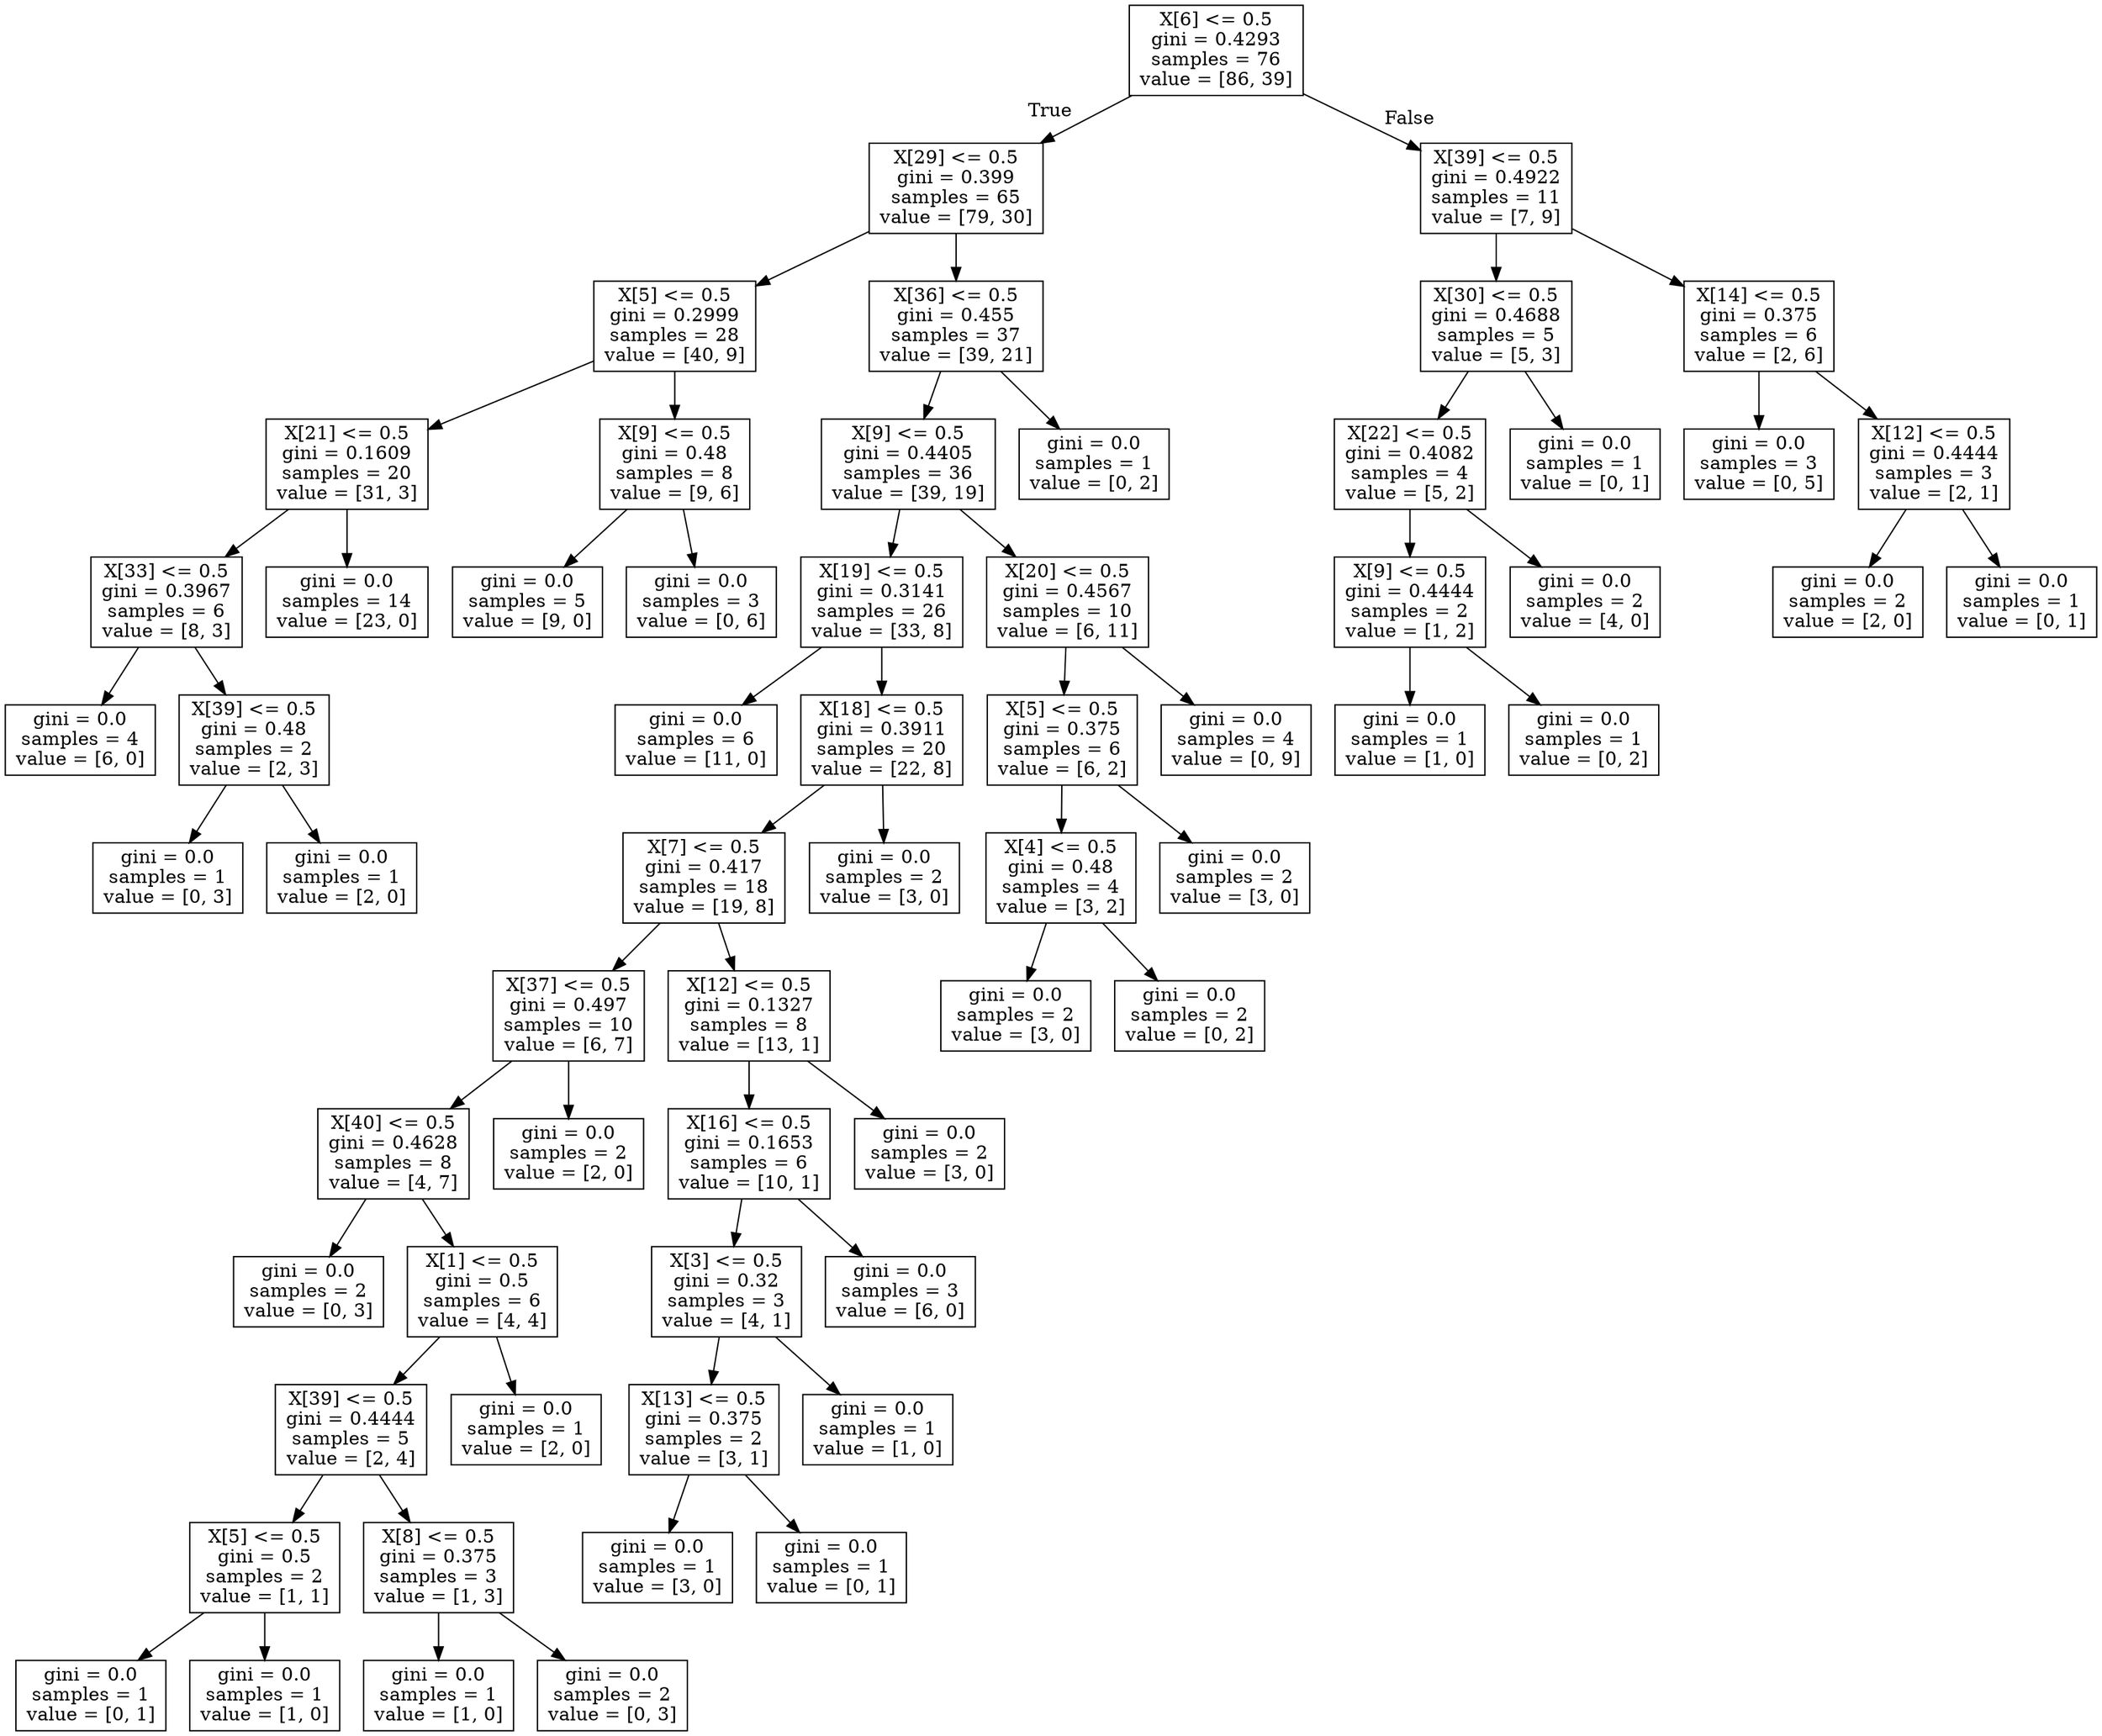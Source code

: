 digraph Tree {
node [shape=box] ;
0 [label="X[6] <= 0.5\ngini = 0.4293\nsamples = 76\nvalue = [86, 39]"] ;
1 [label="X[29] <= 0.5\ngini = 0.399\nsamples = 65\nvalue = [79, 30]"] ;
0 -> 1 [labeldistance=2.5, labelangle=45, headlabel="True"] ;
2 [label="X[5] <= 0.5\ngini = 0.2999\nsamples = 28\nvalue = [40, 9]"] ;
1 -> 2 ;
3 [label="X[21] <= 0.5\ngini = 0.1609\nsamples = 20\nvalue = [31, 3]"] ;
2 -> 3 ;
4 [label="X[33] <= 0.5\ngini = 0.3967\nsamples = 6\nvalue = [8, 3]"] ;
3 -> 4 ;
5 [label="gini = 0.0\nsamples = 4\nvalue = [6, 0]"] ;
4 -> 5 ;
6 [label="X[39] <= 0.5\ngini = 0.48\nsamples = 2\nvalue = [2, 3]"] ;
4 -> 6 ;
7 [label="gini = 0.0\nsamples = 1\nvalue = [0, 3]"] ;
6 -> 7 ;
8 [label="gini = 0.0\nsamples = 1\nvalue = [2, 0]"] ;
6 -> 8 ;
9 [label="gini = 0.0\nsamples = 14\nvalue = [23, 0]"] ;
3 -> 9 ;
10 [label="X[9] <= 0.5\ngini = 0.48\nsamples = 8\nvalue = [9, 6]"] ;
2 -> 10 ;
11 [label="gini = 0.0\nsamples = 5\nvalue = [9, 0]"] ;
10 -> 11 ;
12 [label="gini = 0.0\nsamples = 3\nvalue = [0, 6]"] ;
10 -> 12 ;
13 [label="X[36] <= 0.5\ngini = 0.455\nsamples = 37\nvalue = [39, 21]"] ;
1 -> 13 ;
14 [label="X[9] <= 0.5\ngini = 0.4405\nsamples = 36\nvalue = [39, 19]"] ;
13 -> 14 ;
15 [label="X[19] <= 0.5\ngini = 0.3141\nsamples = 26\nvalue = [33, 8]"] ;
14 -> 15 ;
16 [label="gini = 0.0\nsamples = 6\nvalue = [11, 0]"] ;
15 -> 16 ;
17 [label="X[18] <= 0.5\ngini = 0.3911\nsamples = 20\nvalue = [22, 8]"] ;
15 -> 17 ;
18 [label="X[7] <= 0.5\ngini = 0.417\nsamples = 18\nvalue = [19, 8]"] ;
17 -> 18 ;
19 [label="X[37] <= 0.5\ngini = 0.497\nsamples = 10\nvalue = [6, 7]"] ;
18 -> 19 ;
20 [label="X[40] <= 0.5\ngini = 0.4628\nsamples = 8\nvalue = [4, 7]"] ;
19 -> 20 ;
21 [label="gini = 0.0\nsamples = 2\nvalue = [0, 3]"] ;
20 -> 21 ;
22 [label="X[1] <= 0.5\ngini = 0.5\nsamples = 6\nvalue = [4, 4]"] ;
20 -> 22 ;
23 [label="X[39] <= 0.5\ngini = 0.4444\nsamples = 5\nvalue = [2, 4]"] ;
22 -> 23 ;
24 [label="X[5] <= 0.5\ngini = 0.5\nsamples = 2\nvalue = [1, 1]"] ;
23 -> 24 ;
25 [label="gini = 0.0\nsamples = 1\nvalue = [0, 1]"] ;
24 -> 25 ;
26 [label="gini = 0.0\nsamples = 1\nvalue = [1, 0]"] ;
24 -> 26 ;
27 [label="X[8] <= 0.5\ngini = 0.375\nsamples = 3\nvalue = [1, 3]"] ;
23 -> 27 ;
28 [label="gini = 0.0\nsamples = 1\nvalue = [1, 0]"] ;
27 -> 28 ;
29 [label="gini = 0.0\nsamples = 2\nvalue = [0, 3]"] ;
27 -> 29 ;
30 [label="gini = 0.0\nsamples = 1\nvalue = [2, 0]"] ;
22 -> 30 ;
31 [label="gini = 0.0\nsamples = 2\nvalue = [2, 0]"] ;
19 -> 31 ;
32 [label="X[12] <= 0.5\ngini = 0.1327\nsamples = 8\nvalue = [13, 1]"] ;
18 -> 32 ;
33 [label="X[16] <= 0.5\ngini = 0.1653\nsamples = 6\nvalue = [10, 1]"] ;
32 -> 33 ;
34 [label="X[3] <= 0.5\ngini = 0.32\nsamples = 3\nvalue = [4, 1]"] ;
33 -> 34 ;
35 [label="X[13] <= 0.5\ngini = 0.375\nsamples = 2\nvalue = [3, 1]"] ;
34 -> 35 ;
36 [label="gini = 0.0\nsamples = 1\nvalue = [3, 0]"] ;
35 -> 36 ;
37 [label="gini = 0.0\nsamples = 1\nvalue = [0, 1]"] ;
35 -> 37 ;
38 [label="gini = 0.0\nsamples = 1\nvalue = [1, 0]"] ;
34 -> 38 ;
39 [label="gini = 0.0\nsamples = 3\nvalue = [6, 0]"] ;
33 -> 39 ;
40 [label="gini = 0.0\nsamples = 2\nvalue = [3, 0]"] ;
32 -> 40 ;
41 [label="gini = 0.0\nsamples = 2\nvalue = [3, 0]"] ;
17 -> 41 ;
42 [label="X[20] <= 0.5\ngini = 0.4567\nsamples = 10\nvalue = [6, 11]"] ;
14 -> 42 ;
43 [label="X[5] <= 0.5\ngini = 0.375\nsamples = 6\nvalue = [6, 2]"] ;
42 -> 43 ;
44 [label="X[4] <= 0.5\ngini = 0.48\nsamples = 4\nvalue = [3, 2]"] ;
43 -> 44 ;
45 [label="gini = 0.0\nsamples = 2\nvalue = [3, 0]"] ;
44 -> 45 ;
46 [label="gini = 0.0\nsamples = 2\nvalue = [0, 2]"] ;
44 -> 46 ;
47 [label="gini = 0.0\nsamples = 2\nvalue = [3, 0]"] ;
43 -> 47 ;
48 [label="gini = 0.0\nsamples = 4\nvalue = [0, 9]"] ;
42 -> 48 ;
49 [label="gini = 0.0\nsamples = 1\nvalue = [0, 2]"] ;
13 -> 49 ;
50 [label="X[39] <= 0.5\ngini = 0.4922\nsamples = 11\nvalue = [7, 9]"] ;
0 -> 50 [labeldistance=2.5, labelangle=-45, headlabel="False"] ;
51 [label="X[30] <= 0.5\ngini = 0.4688\nsamples = 5\nvalue = [5, 3]"] ;
50 -> 51 ;
52 [label="X[22] <= 0.5\ngini = 0.4082\nsamples = 4\nvalue = [5, 2]"] ;
51 -> 52 ;
53 [label="X[9] <= 0.5\ngini = 0.4444\nsamples = 2\nvalue = [1, 2]"] ;
52 -> 53 ;
54 [label="gini = 0.0\nsamples = 1\nvalue = [1, 0]"] ;
53 -> 54 ;
55 [label="gini = 0.0\nsamples = 1\nvalue = [0, 2]"] ;
53 -> 55 ;
56 [label="gini = 0.0\nsamples = 2\nvalue = [4, 0]"] ;
52 -> 56 ;
57 [label="gini = 0.0\nsamples = 1\nvalue = [0, 1]"] ;
51 -> 57 ;
58 [label="X[14] <= 0.5\ngini = 0.375\nsamples = 6\nvalue = [2, 6]"] ;
50 -> 58 ;
59 [label="gini = 0.0\nsamples = 3\nvalue = [0, 5]"] ;
58 -> 59 ;
60 [label="X[12] <= 0.5\ngini = 0.4444\nsamples = 3\nvalue = [2, 1]"] ;
58 -> 60 ;
61 [label="gini = 0.0\nsamples = 2\nvalue = [2, 0]"] ;
60 -> 61 ;
62 [label="gini = 0.0\nsamples = 1\nvalue = [0, 1]"] ;
60 -> 62 ;
}